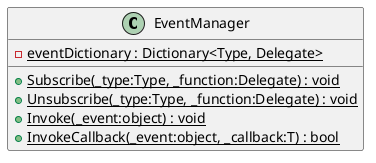 @startuml
class EventManager {
    - {static} eventDictionary : Dictionary<Type, Delegate>
    + {static} Subscribe(_type:Type, _function:Delegate) : void
    + {static} Unsubscribe(_type:Type, _function:Delegate) : void
    + {static} Invoke(_event:object) : void
    + {static} InvokeCallback(_event:object, _callback:T) : bool
}
@enduml
